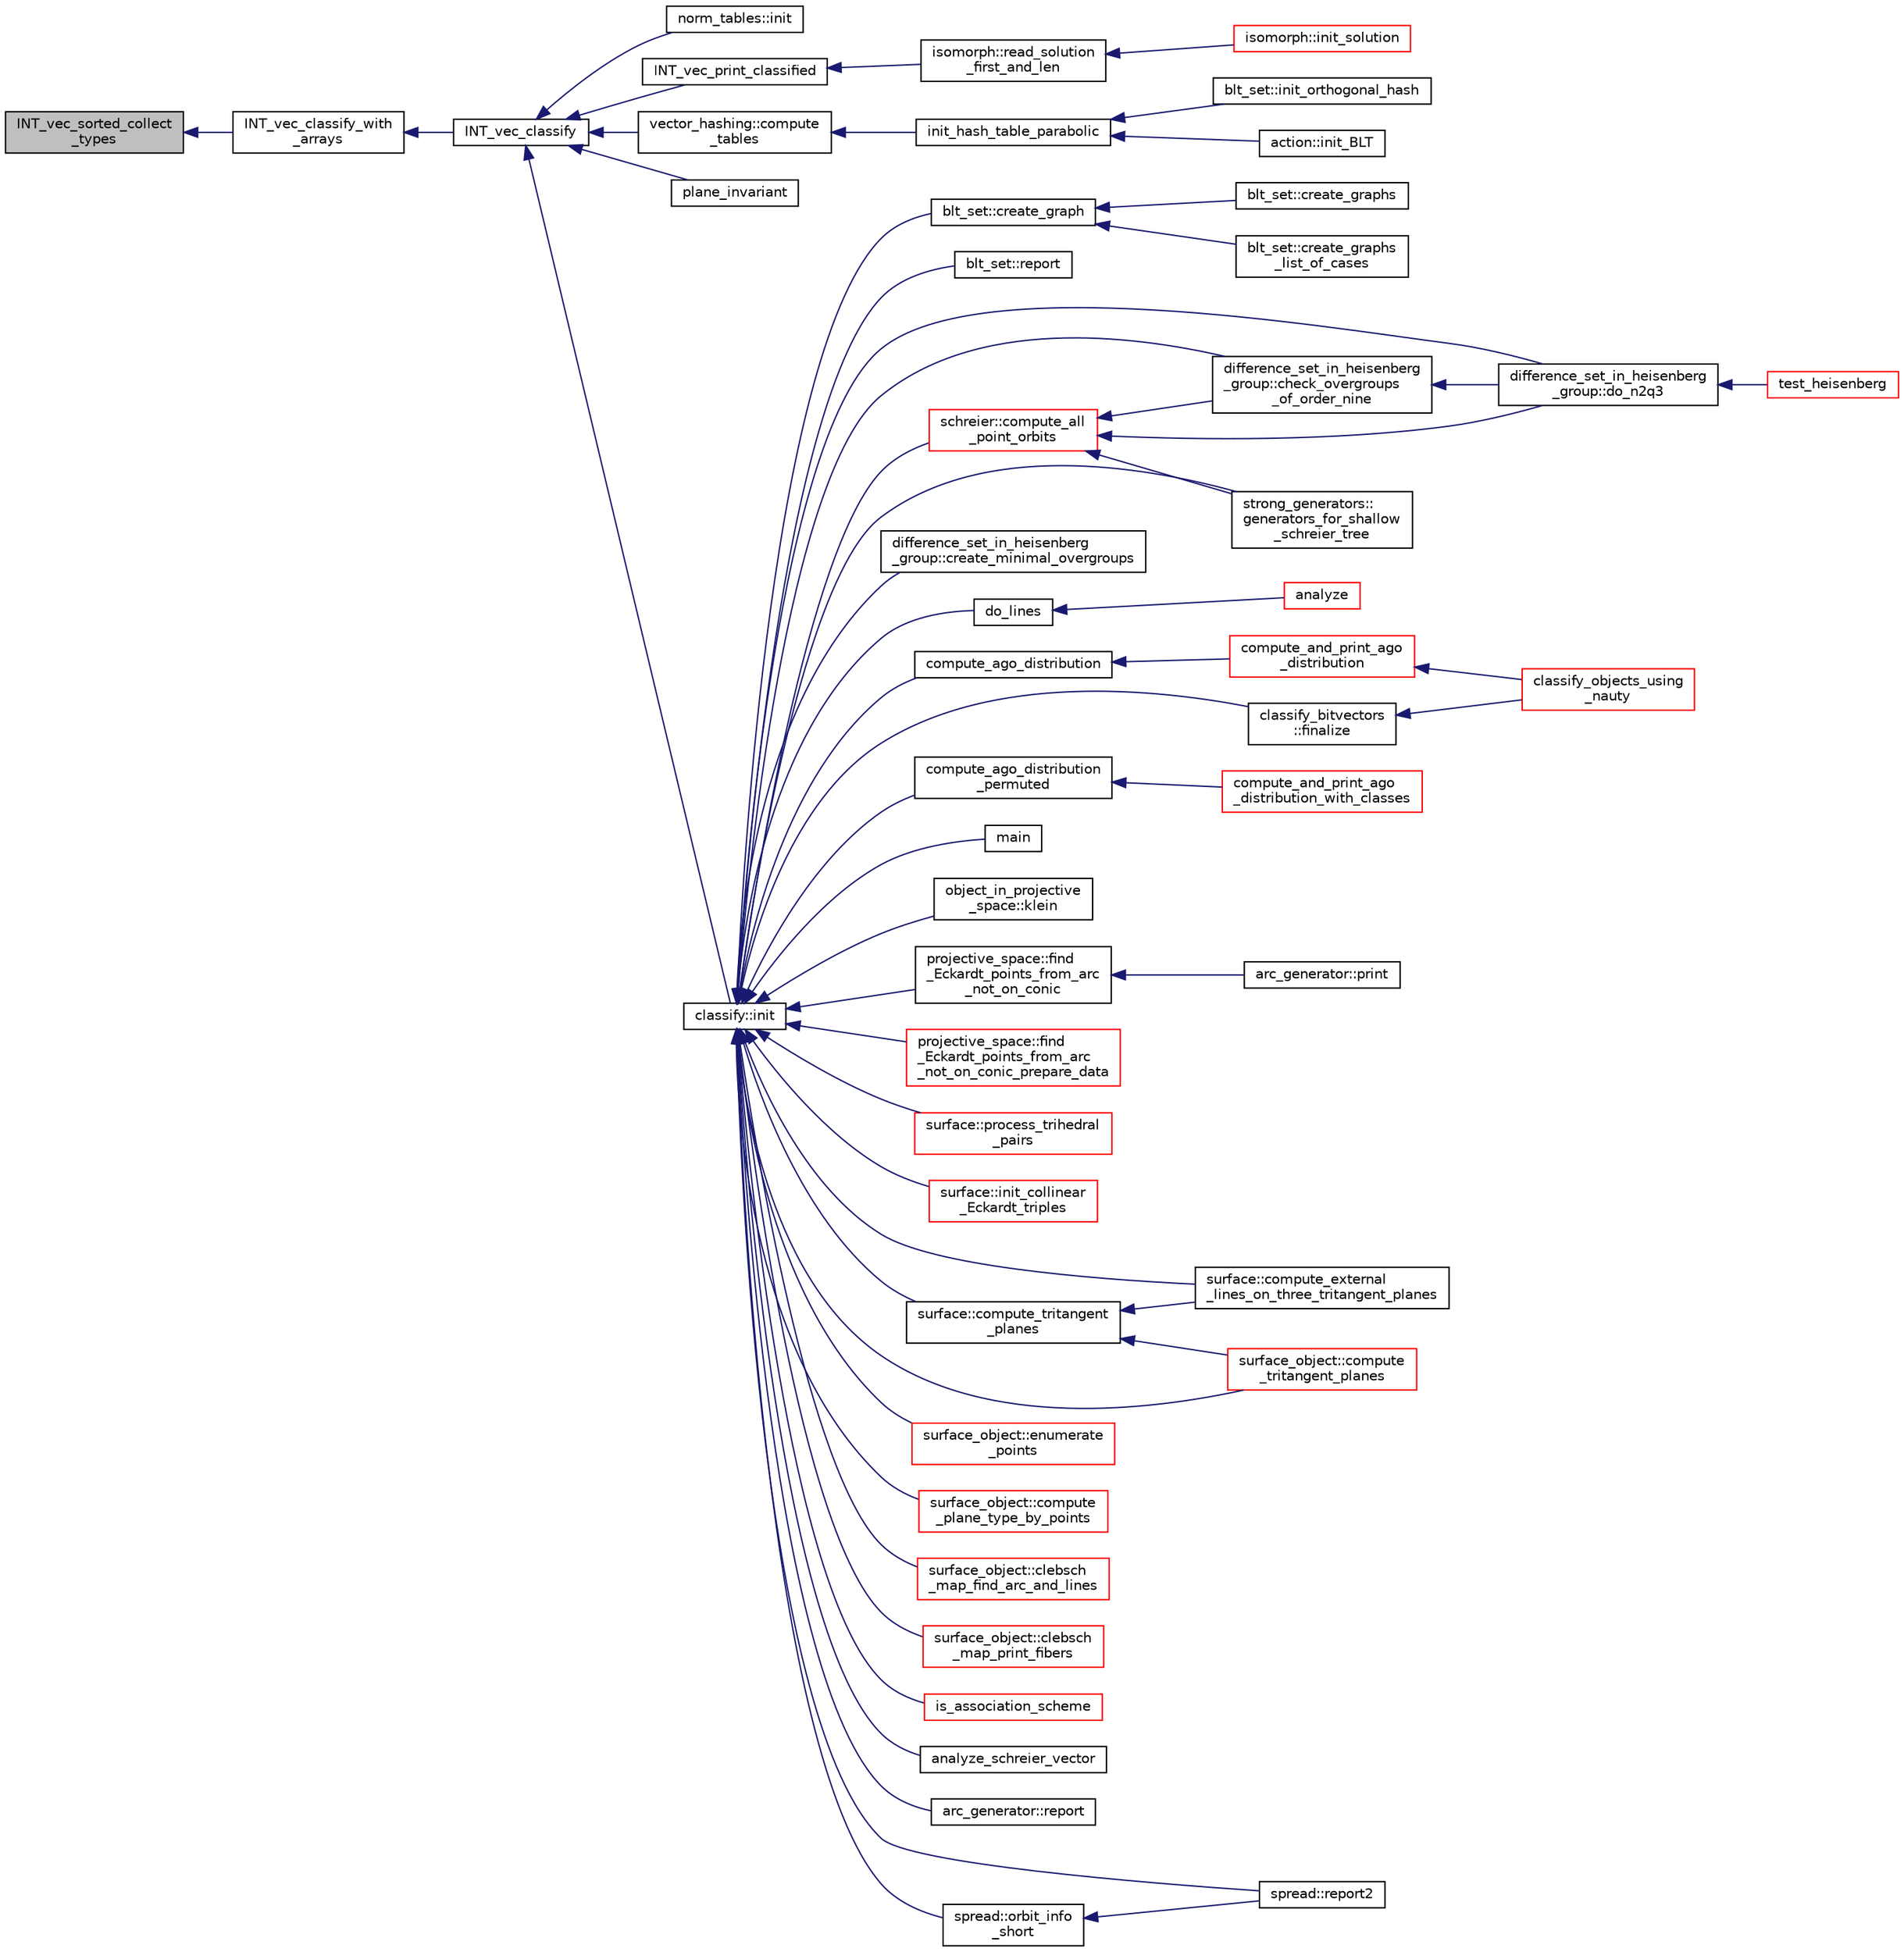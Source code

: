 digraph "INT_vec_sorted_collect_types"
{
  edge [fontname="Helvetica",fontsize="10",labelfontname="Helvetica",labelfontsize="10"];
  node [fontname="Helvetica",fontsize="10",shape=record];
  rankdir="LR";
  Node7108 [label="INT_vec_sorted_collect\l_types",height=0.2,width=0.4,color="black", fillcolor="grey75", style="filled", fontcolor="black"];
  Node7108 -> Node7109 [dir="back",color="midnightblue",fontsize="10",style="solid",fontname="Helvetica"];
  Node7109 [label="INT_vec_classify_with\l_arrays",height=0.2,width=0.4,color="black", fillcolor="white", style="filled",URL="$d4/dd7/sorting_8_c.html#a1b3700c1d369b8a37593a1c2f31cc9d7"];
  Node7109 -> Node7110 [dir="back",color="midnightblue",fontsize="10",style="solid",fontname="Helvetica"];
  Node7110 [label="INT_vec_classify",height=0.2,width=0.4,color="black", fillcolor="white", style="filled",URL="$d4/dd7/sorting_8_c.html#ad4176bee048e4f036f8b9d6dd986e0f9"];
  Node7110 -> Node7111 [dir="back",color="midnightblue",fontsize="10",style="solid",fontname="Helvetica"];
  Node7111 [label="norm_tables::init",height=0.2,width=0.4,color="black", fillcolor="white", style="filled",URL="$d8/d7c/classnorm__tables.html#a6b51503fa635de7a11cd9abb1cca331c"];
  Node7110 -> Node7112 [dir="back",color="midnightblue",fontsize="10",style="solid",fontname="Helvetica"];
  Node7112 [label="INT_vec_print_classified",height=0.2,width=0.4,color="black", fillcolor="white", style="filled",URL="$d4/dd7/sorting_8_c.html#a611d0260b154d48ecbc38ed869925ba8"];
  Node7112 -> Node7113 [dir="back",color="midnightblue",fontsize="10",style="solid",fontname="Helvetica"];
  Node7113 [label="isomorph::read_solution\l_first_and_len",height=0.2,width=0.4,color="black", fillcolor="white", style="filled",URL="$d3/d5f/classisomorph.html#affd1e7546f0caf49aac43df1cff96485"];
  Node7113 -> Node7114 [dir="back",color="midnightblue",fontsize="10",style="solid",fontname="Helvetica"];
  Node7114 [label="isomorph::init_solution",height=0.2,width=0.4,color="red", fillcolor="white", style="filled",URL="$d3/d5f/classisomorph.html#ac3c171a595b93a33ac8a9e5d2d7b6eab"];
  Node7110 -> Node7127 [dir="back",color="midnightblue",fontsize="10",style="solid",fontname="Helvetica"];
  Node7127 [label="vector_hashing::compute\l_tables",height=0.2,width=0.4,color="black", fillcolor="white", style="filled",URL="$d8/daa/classvector__hashing.html#aa80d25dc4d37520e54e4e8d664d665e6"];
  Node7127 -> Node7128 [dir="back",color="midnightblue",fontsize="10",style="solid",fontname="Helvetica"];
  Node7128 [label="init_hash_table_parabolic",height=0.2,width=0.4,color="black", fillcolor="white", style="filled",URL="$db/da0/lib_2foundations_2geometry_2orthogonal__points_8_c.html#ac0501667678e59124c88842414489011"];
  Node7128 -> Node7129 [dir="back",color="midnightblue",fontsize="10",style="solid",fontname="Helvetica"];
  Node7129 [label="blt_set::init_orthogonal_hash",height=0.2,width=0.4,color="black", fillcolor="white", style="filled",URL="$d1/d3d/classblt__set.html#ad8a73370e16f2adf30172c3159ca8a74"];
  Node7128 -> Node7130 [dir="back",color="midnightblue",fontsize="10",style="solid",fontname="Helvetica"];
  Node7130 [label="action::init_BLT",height=0.2,width=0.4,color="black", fillcolor="white", style="filled",URL="$d2/d86/classaction.html#a0d33ca0ebe7467b984c3058520e02a0c"];
  Node7110 -> Node7131 [dir="back",color="midnightblue",fontsize="10",style="solid",fontname="Helvetica"];
  Node7131 [label="plane_invariant",height=0.2,width=0.4,color="black", fillcolor="white", style="filled",URL="$d4/d67/geometry_8h.html#a8cf23c42f17766e6ae13094522b91f19"];
  Node7110 -> Node7132 [dir="back",color="midnightblue",fontsize="10",style="solid",fontname="Helvetica"];
  Node7132 [label="classify::init",height=0.2,width=0.4,color="black", fillcolor="white", style="filled",URL="$d9/d43/classclassify.html#afc24c64267d646d1f83ea39a7c66bde3"];
  Node7132 -> Node7133 [dir="back",color="midnightblue",fontsize="10",style="solid",fontname="Helvetica"];
  Node7133 [label="blt_set::create_graph",height=0.2,width=0.4,color="black", fillcolor="white", style="filled",URL="$d1/d3d/classblt__set.html#ae92249ece99ffbc92e93e49cd5d5dccf"];
  Node7133 -> Node7134 [dir="back",color="midnightblue",fontsize="10",style="solid",fontname="Helvetica"];
  Node7134 [label="blt_set::create_graphs",height=0.2,width=0.4,color="black", fillcolor="white", style="filled",URL="$d1/d3d/classblt__set.html#a3f1d4a8ed15875c47b327949f26a4533"];
  Node7133 -> Node7135 [dir="back",color="midnightblue",fontsize="10",style="solid",fontname="Helvetica"];
  Node7135 [label="blt_set::create_graphs\l_list_of_cases",height=0.2,width=0.4,color="black", fillcolor="white", style="filled",URL="$d1/d3d/classblt__set.html#a91ad531d4154bd887182dbd6121476f3"];
  Node7132 -> Node7136 [dir="back",color="midnightblue",fontsize="10",style="solid",fontname="Helvetica"];
  Node7136 [label="blt_set::report",height=0.2,width=0.4,color="black", fillcolor="white", style="filled",URL="$d1/d3d/classblt__set.html#a6b19f88bd2b92ebfba7e7c362eb9065c"];
  Node7132 -> Node7137 [dir="back",color="midnightblue",fontsize="10",style="solid",fontname="Helvetica"];
  Node7137 [label="difference_set_in_heisenberg\l_group::do_n2q3",height=0.2,width=0.4,color="black", fillcolor="white", style="filled",URL="$de/d8a/classdifference__set__in__heisenberg__group.html#aca82ff116dd5d17cfbb311e809b6d023"];
  Node7137 -> Node7138 [dir="back",color="midnightblue",fontsize="10",style="solid",fontname="Helvetica"];
  Node7138 [label="test_heisenberg",height=0.2,width=0.4,color="red", fillcolor="white", style="filled",URL="$d7/db9/tao_8_c.html#a87d0c5c3b1f228ddbc4f326d3b662c24"];
  Node7132 -> Node7140 [dir="back",color="midnightblue",fontsize="10",style="solid",fontname="Helvetica"];
  Node7140 [label="difference_set_in_heisenberg\l_group::check_overgroups\l_of_order_nine",height=0.2,width=0.4,color="black", fillcolor="white", style="filled",URL="$de/d8a/classdifference__set__in__heisenberg__group.html#af7075193cf272d5b63356e21ec1ab8a8"];
  Node7140 -> Node7137 [dir="back",color="midnightblue",fontsize="10",style="solid",fontname="Helvetica"];
  Node7132 -> Node7141 [dir="back",color="midnightblue",fontsize="10",style="solid",fontname="Helvetica"];
  Node7141 [label="difference_set_in_heisenberg\l_group::create_minimal_overgroups",height=0.2,width=0.4,color="black", fillcolor="white", style="filled",URL="$de/d8a/classdifference__set__in__heisenberg__group.html#a9bde5ad5da3ebaebf98fbfd3e8110b79"];
  Node7132 -> Node7142 [dir="back",color="midnightblue",fontsize="10",style="solid",fontname="Helvetica"];
  Node7142 [label="do_lines",height=0.2,width=0.4,color="black", fillcolor="white", style="filled",URL="$da/d90/analyze_8_c.html#a8a0ad1642efe3759982b81e0fa63f035"];
  Node7142 -> Node7143 [dir="back",color="midnightblue",fontsize="10",style="solid",fontname="Helvetica"];
  Node7143 [label="analyze",height=0.2,width=0.4,color="red", fillcolor="white", style="filled",URL="$da/d90/analyze_8_c.html#aa0c05ca3fc5b1b83451c5a4928234f5e"];
  Node7132 -> Node7145 [dir="back",color="midnightblue",fontsize="10",style="solid",fontname="Helvetica"];
  Node7145 [label="compute_ago_distribution",height=0.2,width=0.4,color="black", fillcolor="white", style="filled",URL="$d0/de6/projective__space__main_8_c.html#a63c9db9ca280b83f386e3dea5f30fa98"];
  Node7145 -> Node7146 [dir="back",color="midnightblue",fontsize="10",style="solid",fontname="Helvetica"];
  Node7146 [label="compute_and_print_ago\l_distribution",height=0.2,width=0.4,color="red", fillcolor="white", style="filled",URL="$d0/de6/projective__space__main_8_c.html#abc36e14ed82bd09be516755b5b717d68"];
  Node7146 -> Node7150 [dir="back",color="midnightblue",fontsize="10",style="solid",fontname="Helvetica"];
  Node7150 [label="classify_objects_using\l_nauty",height=0.2,width=0.4,color="red", fillcolor="white", style="filled",URL="$d0/de6/projective__space__main_8_c.html#a32275eacc4bdda93b2b34c2a9217a088"];
  Node7132 -> Node7151 [dir="back",color="midnightblue",fontsize="10",style="solid",fontname="Helvetica"];
  Node7151 [label="compute_ago_distribution\l_permuted",height=0.2,width=0.4,color="black", fillcolor="white", style="filled",URL="$d0/de6/projective__space__main_8_c.html#a1d8c812b2637be8e72d8ae3dfdc8c3df"];
  Node7151 -> Node7152 [dir="back",color="midnightblue",fontsize="10",style="solid",fontname="Helvetica"];
  Node7152 [label="compute_and_print_ago\l_distribution_with_classes",height=0.2,width=0.4,color="red", fillcolor="white", style="filled",URL="$d0/de6/projective__space__main_8_c.html#ac64ecd71e4db92860ba230d89959dd8e"];
  Node7132 -> Node7153 [dir="back",color="midnightblue",fontsize="10",style="solid",fontname="Helvetica"];
  Node7153 [label="main",height=0.2,width=0.4,color="black", fillcolor="white", style="filled",URL="$df/da4/distribution_8_c.html#a3c04138a5bfe5d72780bb7e82a18e627"];
  Node7132 -> Node7154 [dir="back",color="midnightblue",fontsize="10",style="solid",fontname="Helvetica"];
  Node7154 [label="classify_bitvectors\l::finalize",height=0.2,width=0.4,color="black", fillcolor="white", style="filled",URL="$dd/d16/classclassify__bitvectors.html#adf8a59f998312b4fcc60361e87bcc6cb"];
  Node7154 -> Node7150 [dir="back",color="midnightblue",fontsize="10",style="solid",fontname="Helvetica"];
  Node7132 -> Node7155 [dir="back",color="midnightblue",fontsize="10",style="solid",fontname="Helvetica"];
  Node7155 [label="object_in_projective\l_space::klein",height=0.2,width=0.4,color="black", fillcolor="white", style="filled",URL="$d7/d08/classobject__in__projective__space.html#a5b8beb58d83a6c274b2b8bd2c4e176c1"];
  Node7132 -> Node7156 [dir="back",color="midnightblue",fontsize="10",style="solid",fontname="Helvetica"];
  Node7156 [label="projective_space::find\l_Eckardt_points_from_arc\l_not_on_conic",height=0.2,width=0.4,color="black", fillcolor="white", style="filled",URL="$d2/d17/classprojective__space.html#a3b4fbef8fbbeee1af542b6f7c969ed79"];
  Node7156 -> Node7157 [dir="back",color="midnightblue",fontsize="10",style="solid",fontname="Helvetica"];
  Node7157 [label="arc_generator::print",height=0.2,width=0.4,color="black", fillcolor="white", style="filled",URL="$d4/d21/classarc__generator.html#a4ae2e25ba85a60fb2a90a7b4f52675f7"];
  Node7132 -> Node7158 [dir="back",color="midnightblue",fontsize="10",style="solid",fontname="Helvetica"];
  Node7158 [label="projective_space::find\l_Eckardt_points_from_arc\l_not_on_conic_prepare_data",height=0.2,width=0.4,color="red", fillcolor="white", style="filled",URL="$d2/d17/classprojective__space.html#a0fc1d9c2df818d2ffa6750c2cb63c54c"];
  Node7132 -> Node7170 [dir="back",color="midnightblue",fontsize="10",style="solid",fontname="Helvetica"];
  Node7170 [label="surface::process_trihedral\l_pairs",height=0.2,width=0.4,color="red", fillcolor="white", style="filled",URL="$d5/d88/classsurface.html#a94cd90088cd556805d058d0a72c2f372"];
  Node7132 -> Node7174 [dir="back",color="midnightblue",fontsize="10",style="solid",fontname="Helvetica"];
  Node7174 [label="surface::init_collinear\l_Eckardt_triples",height=0.2,width=0.4,color="red", fillcolor="white", style="filled",URL="$d5/d88/classsurface.html#a7b53d7cad5ba4901e57cac31a364ac47"];
  Node7132 -> Node7175 [dir="back",color="midnightblue",fontsize="10",style="solid",fontname="Helvetica"];
  Node7175 [label="surface::compute_tritangent\l_planes",height=0.2,width=0.4,color="black", fillcolor="white", style="filled",URL="$d5/d88/classsurface.html#a7d760a4c2f956e943fce323171ad5c6b"];
  Node7175 -> Node7176 [dir="back",color="midnightblue",fontsize="10",style="solid",fontname="Helvetica"];
  Node7176 [label="surface::compute_external\l_lines_on_three_tritangent_planes",height=0.2,width=0.4,color="black", fillcolor="white", style="filled",URL="$d5/d88/classsurface.html#ac7678771ed61c488809ea26825484bed"];
  Node7175 -> Node7177 [dir="back",color="midnightblue",fontsize="10",style="solid",fontname="Helvetica"];
  Node7177 [label="surface_object::compute\l_tritangent_planes",height=0.2,width=0.4,color="red", fillcolor="white", style="filled",URL="$df/df8/classsurface__object.html#ae6d924af993146400e0e484e41def0ab"];
  Node7132 -> Node7176 [dir="back",color="midnightblue",fontsize="10",style="solid",fontname="Helvetica"];
  Node7132 -> Node7185 [dir="back",color="midnightblue",fontsize="10",style="solid",fontname="Helvetica"];
  Node7185 [label="surface_object::enumerate\l_points",height=0.2,width=0.4,color="red", fillcolor="white", style="filled",URL="$df/df8/classsurface__object.html#a001a13b6ea34dbe559033af634203466"];
  Node7132 -> Node7186 [dir="back",color="midnightblue",fontsize="10",style="solid",fontname="Helvetica"];
  Node7186 [label="surface_object::compute\l_plane_type_by_points",height=0.2,width=0.4,color="red", fillcolor="white", style="filled",URL="$df/df8/classsurface__object.html#a7ad585c88d5c8278850d5f4c9281798c"];
  Node7132 -> Node7177 [dir="back",color="midnightblue",fontsize="10",style="solid",fontname="Helvetica"];
  Node7132 -> Node7187 [dir="back",color="midnightblue",fontsize="10",style="solid",fontname="Helvetica"];
  Node7187 [label="surface_object::clebsch\l_map_find_arc_and_lines",height=0.2,width=0.4,color="red", fillcolor="white", style="filled",URL="$df/df8/classsurface__object.html#ad69d8f44629ac7925c699c65e6214ec1"];
  Node7132 -> Node7188 [dir="back",color="midnightblue",fontsize="10",style="solid",fontname="Helvetica"];
  Node7188 [label="surface_object::clebsch\l_map_print_fibers",height=0.2,width=0.4,color="red", fillcolor="white", style="filled",URL="$df/df8/classsurface__object.html#aa1d1b9e23f5204624159f5acc325003b"];
  Node7132 -> Node7189 [dir="back",color="midnightblue",fontsize="10",style="solid",fontname="Helvetica"];
  Node7189 [label="is_association_scheme",height=0.2,width=0.4,color="red", fillcolor="white", style="filled",URL="$d5/d87/globals_8h.html#a32b8761d7a5b9380b4121f8ab2eb22c0"];
  Node7132 -> Node7193 [dir="back",color="midnightblue",fontsize="10",style="solid",fontname="Helvetica"];
  Node7193 [label="schreier::compute_all\l_point_orbits",height=0.2,width=0.4,color="red", fillcolor="white", style="filled",URL="$d3/dd6/classschreier.html#a1deec048f51f380bc3476d4cd4d95e94"];
  Node7193 -> Node7137 [dir="back",color="midnightblue",fontsize="10",style="solid",fontname="Helvetica"];
  Node7193 -> Node7140 [dir="back",color="midnightblue",fontsize="10",style="solid",fontname="Helvetica"];
  Node7193 -> Node7254 [dir="back",color="midnightblue",fontsize="10",style="solid",fontname="Helvetica"];
  Node7254 [label="strong_generators::\lgenerators_for_shallow\l_schreier_tree",height=0.2,width=0.4,color="black", fillcolor="white", style="filled",URL="$dc/d09/classstrong__generators.html#a5d093b23261ef710325614ad5c497dbc"];
  Node7132 -> Node7299 [dir="back",color="midnightblue",fontsize="10",style="solid",fontname="Helvetica"];
  Node7299 [label="analyze_schreier_vector",height=0.2,width=0.4,color="black", fillcolor="white", style="filled",URL="$d9/d7a/schreier__vector_8_c.html#a6997cb994dece4aaa410f5da7867eba9"];
  Node7132 -> Node7254 [dir="back",color="midnightblue",fontsize="10",style="solid",fontname="Helvetica"];
  Node7132 -> Node7300 [dir="back",color="midnightblue",fontsize="10",style="solid",fontname="Helvetica"];
  Node7300 [label="arc_generator::report",height=0.2,width=0.4,color="black", fillcolor="white", style="filled",URL="$d4/d21/classarc__generator.html#a650f715bb3eec8fd1057e07e5b384f9a"];
  Node7132 -> Node7301 [dir="back",color="midnightblue",fontsize="10",style="solid",fontname="Helvetica"];
  Node7301 [label="spread::report2",height=0.2,width=0.4,color="black", fillcolor="white", style="filled",URL="$da/dc1/classspread.html#a543a79e4e7306af291584f53dacbfdd8"];
  Node7132 -> Node7302 [dir="back",color="midnightblue",fontsize="10",style="solid",fontname="Helvetica"];
  Node7302 [label="spread::orbit_info\l_short",height=0.2,width=0.4,color="black", fillcolor="white", style="filled",URL="$da/dc1/classspread.html#a24795f879a815d7e4480a72395711aef"];
  Node7302 -> Node7301 [dir="back",color="midnightblue",fontsize="10",style="solid",fontname="Helvetica"];
}
